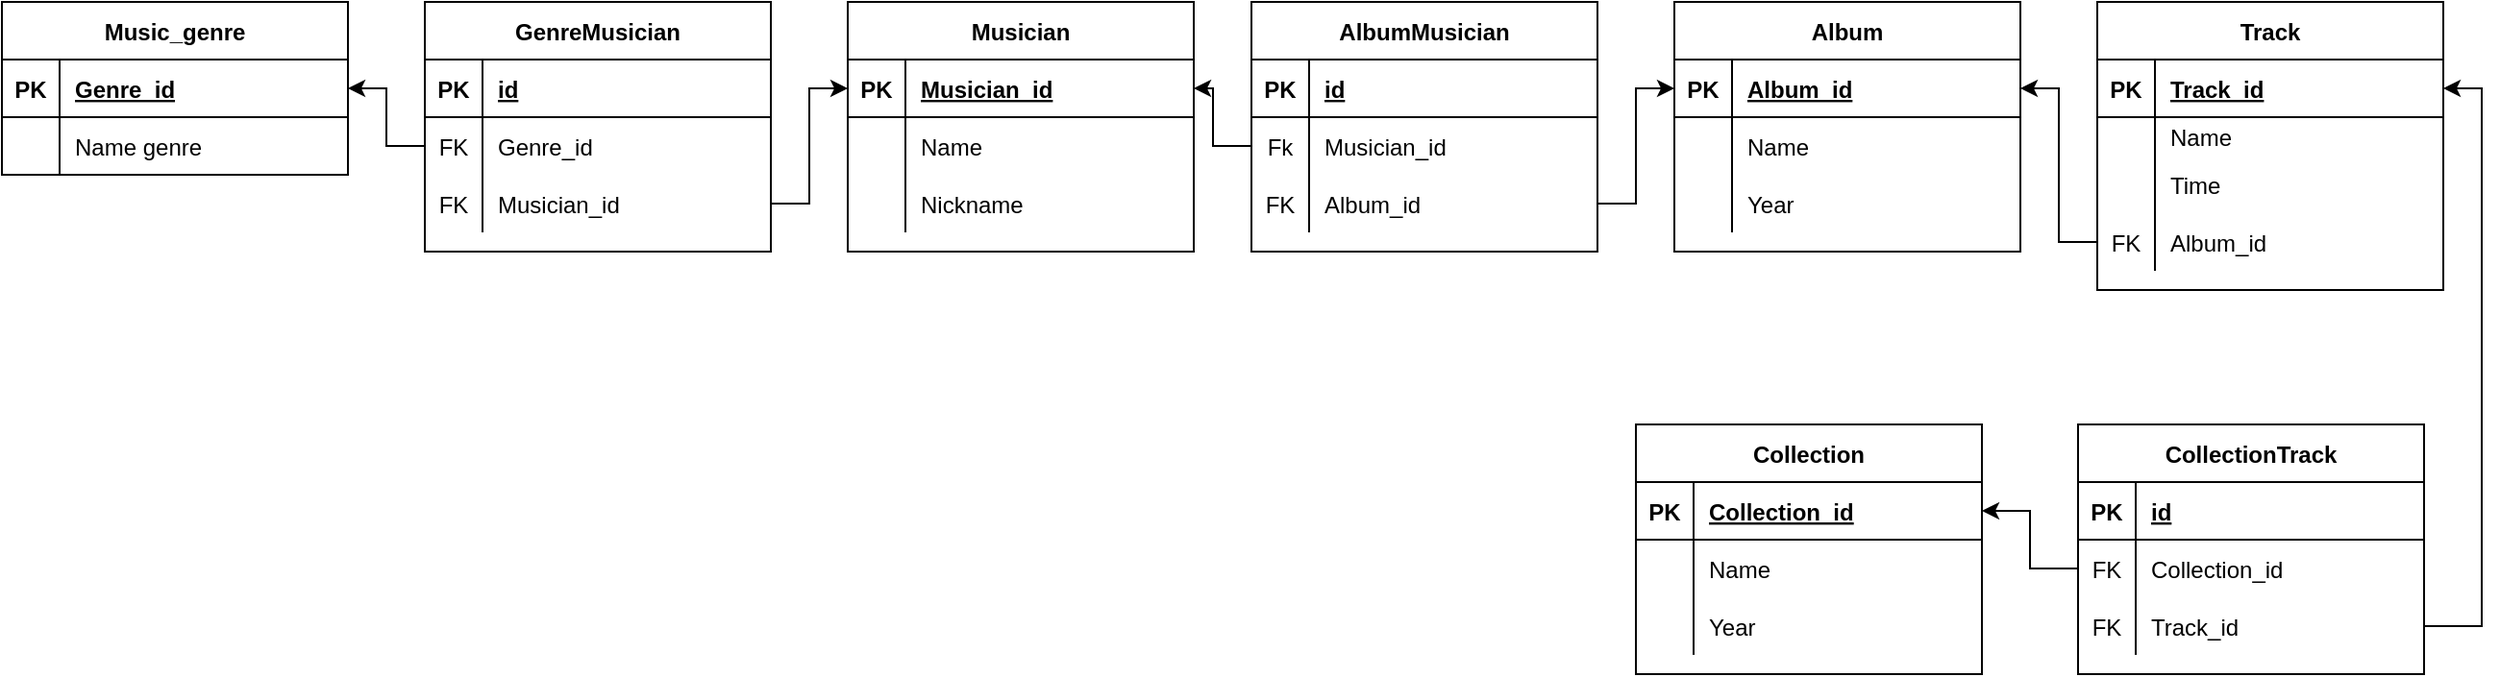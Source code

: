 <mxfile version="20.2.8" type="device"><diagram id="kmH6QyHKJ6m5orlsMi6f" name="Страница 1"><mxGraphModel dx="1422" dy="857" grid="1" gridSize="10" guides="1" tooltips="1" connect="1" arrows="1" fold="1" page="1" pageScale="1" pageWidth="1169" pageHeight="827" math="0" shadow="0"><root><mxCell id="0"/><mxCell id="1" parent="0"/><mxCell id="l6do0mngjF9NKOTUDgC1-1" value="Music_genre" style="shape=table;startSize=30;container=1;collapsible=1;childLayout=tableLayout;fixedRows=1;rowLines=0;fontStyle=1;align=center;resizeLast=1;" parent="1" vertex="1"><mxGeometry x="40" y="40" width="180" height="90" as="geometry"/></mxCell><mxCell id="l6do0mngjF9NKOTUDgC1-2" value="" style="shape=tableRow;horizontal=0;startSize=0;swimlaneHead=0;swimlaneBody=0;fillColor=none;collapsible=0;dropTarget=0;points=[[0,0.5],[1,0.5]];portConstraint=eastwest;top=0;left=0;right=0;bottom=1;" parent="l6do0mngjF9NKOTUDgC1-1" vertex="1"><mxGeometry y="30" width="180" height="30" as="geometry"/></mxCell><mxCell id="l6do0mngjF9NKOTUDgC1-3" value="PK" style="shape=partialRectangle;connectable=0;fillColor=none;top=0;left=0;bottom=0;right=0;fontStyle=1;overflow=hidden;" parent="l6do0mngjF9NKOTUDgC1-2" vertex="1"><mxGeometry width="30" height="30" as="geometry"><mxRectangle width="30" height="30" as="alternateBounds"/></mxGeometry></mxCell><mxCell id="l6do0mngjF9NKOTUDgC1-4" value="Genre_id" style="shape=partialRectangle;connectable=0;fillColor=none;top=0;left=0;bottom=0;right=0;align=left;spacingLeft=6;fontStyle=5;overflow=hidden;" parent="l6do0mngjF9NKOTUDgC1-2" vertex="1"><mxGeometry x="30" width="150" height="30" as="geometry"><mxRectangle width="150" height="30" as="alternateBounds"/></mxGeometry></mxCell><mxCell id="l6do0mngjF9NKOTUDgC1-5" value="" style="shape=tableRow;horizontal=0;startSize=0;swimlaneHead=0;swimlaneBody=0;fillColor=none;collapsible=0;dropTarget=0;points=[[0,0.5],[1,0.5]];portConstraint=eastwest;top=0;left=0;right=0;bottom=0;" parent="l6do0mngjF9NKOTUDgC1-1" vertex="1"><mxGeometry y="60" width="180" height="30" as="geometry"/></mxCell><mxCell id="l6do0mngjF9NKOTUDgC1-6" value="" style="shape=partialRectangle;connectable=0;fillColor=none;top=0;left=0;bottom=0;right=0;editable=1;overflow=hidden;" parent="l6do0mngjF9NKOTUDgC1-5" vertex="1"><mxGeometry width="30" height="30" as="geometry"><mxRectangle width="30" height="30" as="alternateBounds"/></mxGeometry></mxCell><mxCell id="l6do0mngjF9NKOTUDgC1-7" value="Name genre" style="shape=partialRectangle;connectable=0;fillColor=none;top=0;left=0;bottom=0;right=0;align=left;spacingLeft=6;overflow=hidden;" parent="l6do0mngjF9NKOTUDgC1-5" vertex="1"><mxGeometry x="30" width="150" height="30" as="geometry"><mxRectangle width="150" height="30" as="alternateBounds"/></mxGeometry></mxCell><mxCell id="l6do0mngjF9NKOTUDgC1-14" value="Musician" style="shape=table;startSize=30;container=1;collapsible=1;childLayout=tableLayout;fixedRows=1;rowLines=0;fontStyle=1;align=center;resizeLast=1;" parent="1" vertex="1"><mxGeometry x="480" y="40" width="180" height="130" as="geometry"/></mxCell><mxCell id="l6do0mngjF9NKOTUDgC1-15" value="" style="shape=tableRow;horizontal=0;startSize=0;swimlaneHead=0;swimlaneBody=0;fillColor=none;collapsible=0;dropTarget=0;points=[[0,0.5],[1,0.5]];portConstraint=eastwest;top=0;left=0;right=0;bottom=1;" parent="l6do0mngjF9NKOTUDgC1-14" vertex="1"><mxGeometry y="30" width="180" height="30" as="geometry"/></mxCell><mxCell id="l6do0mngjF9NKOTUDgC1-16" value="PK" style="shape=partialRectangle;connectable=0;fillColor=none;top=0;left=0;bottom=0;right=0;fontStyle=1;overflow=hidden;" parent="l6do0mngjF9NKOTUDgC1-15" vertex="1"><mxGeometry width="30" height="30" as="geometry"><mxRectangle width="30" height="30" as="alternateBounds"/></mxGeometry></mxCell><mxCell id="l6do0mngjF9NKOTUDgC1-17" value="Musician_id" style="shape=partialRectangle;connectable=0;fillColor=none;top=0;left=0;bottom=0;right=0;align=left;spacingLeft=6;fontStyle=5;overflow=hidden;" parent="l6do0mngjF9NKOTUDgC1-15" vertex="1"><mxGeometry x="30" width="150" height="30" as="geometry"><mxRectangle width="150" height="30" as="alternateBounds"/></mxGeometry></mxCell><mxCell id="l6do0mngjF9NKOTUDgC1-18" value="" style="shape=tableRow;horizontal=0;startSize=0;swimlaneHead=0;swimlaneBody=0;fillColor=none;collapsible=0;dropTarget=0;points=[[0,0.5],[1,0.5]];portConstraint=eastwest;top=0;left=0;right=0;bottom=0;" parent="l6do0mngjF9NKOTUDgC1-14" vertex="1"><mxGeometry y="60" width="180" height="30" as="geometry"/></mxCell><mxCell id="l6do0mngjF9NKOTUDgC1-19" value="" style="shape=partialRectangle;connectable=0;fillColor=none;top=0;left=0;bottom=0;right=0;editable=1;overflow=hidden;" parent="l6do0mngjF9NKOTUDgC1-18" vertex="1"><mxGeometry width="30" height="30" as="geometry"><mxRectangle width="30" height="30" as="alternateBounds"/></mxGeometry></mxCell><mxCell id="l6do0mngjF9NKOTUDgC1-20" value="Name" style="shape=partialRectangle;connectable=0;fillColor=none;top=0;left=0;bottom=0;right=0;align=left;spacingLeft=6;overflow=hidden;" parent="l6do0mngjF9NKOTUDgC1-18" vertex="1"><mxGeometry x="30" width="150" height="30" as="geometry"><mxRectangle width="150" height="30" as="alternateBounds"/></mxGeometry></mxCell><mxCell id="l6do0mngjF9NKOTUDgC1-21" value="" style="shape=tableRow;horizontal=0;startSize=0;swimlaneHead=0;swimlaneBody=0;fillColor=none;collapsible=0;dropTarget=0;points=[[0,0.5],[1,0.5]];portConstraint=eastwest;top=0;left=0;right=0;bottom=0;" parent="l6do0mngjF9NKOTUDgC1-14" vertex="1"><mxGeometry y="90" width="180" height="30" as="geometry"/></mxCell><mxCell id="l6do0mngjF9NKOTUDgC1-22" value="" style="shape=partialRectangle;connectable=0;fillColor=none;top=0;left=0;bottom=0;right=0;editable=1;overflow=hidden;" parent="l6do0mngjF9NKOTUDgC1-21" vertex="1"><mxGeometry width="30" height="30" as="geometry"><mxRectangle width="30" height="30" as="alternateBounds"/></mxGeometry></mxCell><mxCell id="l6do0mngjF9NKOTUDgC1-23" value="Nickname" style="shape=partialRectangle;connectable=0;fillColor=none;top=0;left=0;bottom=0;right=0;align=left;spacingLeft=6;overflow=hidden;" parent="l6do0mngjF9NKOTUDgC1-21" vertex="1"><mxGeometry x="30" width="150" height="30" as="geometry"><mxRectangle width="150" height="30" as="alternateBounds"/></mxGeometry></mxCell><mxCell id="l6do0mngjF9NKOTUDgC1-27" value="Album" style="shape=table;startSize=30;container=1;collapsible=1;childLayout=tableLayout;fixedRows=1;rowLines=0;fontStyle=1;align=center;resizeLast=1;" parent="1" vertex="1"><mxGeometry x="910" y="40" width="180" height="130" as="geometry"/></mxCell><mxCell id="l6do0mngjF9NKOTUDgC1-28" value="" style="shape=tableRow;horizontal=0;startSize=0;swimlaneHead=0;swimlaneBody=0;fillColor=none;collapsible=0;dropTarget=0;points=[[0,0.5],[1,0.5]];portConstraint=eastwest;top=0;left=0;right=0;bottom=1;" parent="l6do0mngjF9NKOTUDgC1-27" vertex="1"><mxGeometry y="30" width="180" height="30" as="geometry"/></mxCell><mxCell id="l6do0mngjF9NKOTUDgC1-29" value="PK" style="shape=partialRectangle;connectable=0;fillColor=none;top=0;left=0;bottom=0;right=0;fontStyle=1;overflow=hidden;" parent="l6do0mngjF9NKOTUDgC1-28" vertex="1"><mxGeometry width="30" height="30" as="geometry"><mxRectangle width="30" height="30" as="alternateBounds"/></mxGeometry></mxCell><mxCell id="l6do0mngjF9NKOTUDgC1-30" value="Album_id" style="shape=partialRectangle;connectable=0;fillColor=none;top=0;left=0;bottom=0;right=0;align=left;spacingLeft=6;fontStyle=5;overflow=hidden;" parent="l6do0mngjF9NKOTUDgC1-28" vertex="1"><mxGeometry x="30" width="150" height="30" as="geometry"><mxRectangle width="150" height="30" as="alternateBounds"/></mxGeometry></mxCell><mxCell id="l6do0mngjF9NKOTUDgC1-31" value="" style="shape=tableRow;horizontal=0;startSize=0;swimlaneHead=0;swimlaneBody=0;fillColor=none;collapsible=0;dropTarget=0;points=[[0,0.5],[1,0.5]];portConstraint=eastwest;top=0;left=0;right=0;bottom=0;" parent="l6do0mngjF9NKOTUDgC1-27" vertex="1"><mxGeometry y="60" width="180" height="30" as="geometry"/></mxCell><mxCell id="l6do0mngjF9NKOTUDgC1-32" value="" style="shape=partialRectangle;connectable=0;fillColor=none;top=0;left=0;bottom=0;right=0;editable=1;overflow=hidden;" parent="l6do0mngjF9NKOTUDgC1-31" vertex="1"><mxGeometry width="30" height="30" as="geometry"><mxRectangle width="30" height="30" as="alternateBounds"/></mxGeometry></mxCell><mxCell id="l6do0mngjF9NKOTUDgC1-33" value="Name" style="shape=partialRectangle;connectable=0;fillColor=none;top=0;left=0;bottom=0;right=0;align=left;spacingLeft=6;overflow=hidden;" parent="l6do0mngjF9NKOTUDgC1-31" vertex="1"><mxGeometry x="30" width="150" height="30" as="geometry"><mxRectangle width="150" height="30" as="alternateBounds"/></mxGeometry></mxCell><mxCell id="l6do0mngjF9NKOTUDgC1-34" value="" style="shape=tableRow;horizontal=0;startSize=0;swimlaneHead=0;swimlaneBody=0;fillColor=none;collapsible=0;dropTarget=0;points=[[0,0.5],[1,0.5]];portConstraint=eastwest;top=0;left=0;right=0;bottom=0;" parent="l6do0mngjF9NKOTUDgC1-27" vertex="1"><mxGeometry y="90" width="180" height="30" as="geometry"/></mxCell><mxCell id="l6do0mngjF9NKOTUDgC1-35" value="" style="shape=partialRectangle;connectable=0;fillColor=none;top=0;left=0;bottom=0;right=0;editable=1;overflow=hidden;" parent="l6do0mngjF9NKOTUDgC1-34" vertex="1"><mxGeometry width="30" height="30" as="geometry"><mxRectangle width="30" height="30" as="alternateBounds"/></mxGeometry></mxCell><mxCell id="l6do0mngjF9NKOTUDgC1-36" value="Year" style="shape=partialRectangle;connectable=0;fillColor=none;top=0;left=0;bottom=0;right=0;align=left;spacingLeft=6;overflow=hidden;" parent="l6do0mngjF9NKOTUDgC1-34" vertex="1"><mxGeometry x="30" width="150" height="30" as="geometry"><mxRectangle width="150" height="30" as="alternateBounds"/></mxGeometry></mxCell><mxCell id="l6do0mngjF9NKOTUDgC1-40" value="Track" style="shape=table;startSize=30;container=1;collapsible=1;childLayout=tableLayout;fixedRows=1;rowLines=0;fontStyle=1;align=center;resizeLast=1;" parent="1" vertex="1"><mxGeometry x="1130" y="40" width="180" height="150" as="geometry"/></mxCell><mxCell id="l6do0mngjF9NKOTUDgC1-41" value="" style="shape=tableRow;horizontal=0;startSize=0;swimlaneHead=0;swimlaneBody=0;fillColor=none;collapsible=0;dropTarget=0;points=[[0,0.5],[1,0.5]];portConstraint=eastwest;top=0;left=0;right=0;bottom=1;" parent="l6do0mngjF9NKOTUDgC1-40" vertex="1"><mxGeometry y="30" width="180" height="30" as="geometry"/></mxCell><mxCell id="l6do0mngjF9NKOTUDgC1-42" value="PK" style="shape=partialRectangle;connectable=0;fillColor=none;top=0;left=0;bottom=0;right=0;fontStyle=1;overflow=hidden;" parent="l6do0mngjF9NKOTUDgC1-41" vertex="1"><mxGeometry width="30" height="30" as="geometry"><mxRectangle width="30" height="30" as="alternateBounds"/></mxGeometry></mxCell><mxCell id="l6do0mngjF9NKOTUDgC1-43" value="Track_id" style="shape=partialRectangle;connectable=0;fillColor=none;top=0;left=0;bottom=0;right=0;align=left;spacingLeft=6;fontStyle=5;overflow=hidden;" parent="l6do0mngjF9NKOTUDgC1-41" vertex="1"><mxGeometry x="30" width="150" height="30" as="geometry"><mxRectangle width="150" height="30" as="alternateBounds"/></mxGeometry></mxCell><mxCell id="l6do0mngjF9NKOTUDgC1-44" value="" style="shape=tableRow;horizontal=0;startSize=0;swimlaneHead=0;swimlaneBody=0;fillColor=none;collapsible=0;dropTarget=0;points=[[0,0.5],[1,0.5]];portConstraint=eastwest;top=0;left=0;right=0;bottom=0;" parent="l6do0mngjF9NKOTUDgC1-40" vertex="1"><mxGeometry y="60" width="180" height="20" as="geometry"/></mxCell><mxCell id="l6do0mngjF9NKOTUDgC1-45" value="" style="shape=partialRectangle;connectable=0;fillColor=none;top=0;left=0;bottom=0;right=0;editable=1;overflow=hidden;" parent="l6do0mngjF9NKOTUDgC1-44" vertex="1"><mxGeometry width="30" height="20" as="geometry"><mxRectangle width="30" height="20" as="alternateBounds"/></mxGeometry></mxCell><mxCell id="l6do0mngjF9NKOTUDgC1-46" value="Name" style="shape=partialRectangle;connectable=0;fillColor=none;top=0;left=0;bottom=0;right=0;align=left;spacingLeft=6;overflow=hidden;" parent="l6do0mngjF9NKOTUDgC1-44" vertex="1"><mxGeometry x="30" width="150" height="20" as="geometry"><mxRectangle width="150" height="20" as="alternateBounds"/></mxGeometry></mxCell><mxCell id="l6do0mngjF9NKOTUDgC1-47" value="" style="shape=tableRow;horizontal=0;startSize=0;swimlaneHead=0;swimlaneBody=0;fillColor=none;collapsible=0;dropTarget=0;points=[[0,0.5],[1,0.5]];portConstraint=eastwest;top=0;left=0;right=0;bottom=0;" parent="l6do0mngjF9NKOTUDgC1-40" vertex="1"><mxGeometry y="80" width="180" height="30" as="geometry"/></mxCell><mxCell id="l6do0mngjF9NKOTUDgC1-48" value="" style="shape=partialRectangle;connectable=0;fillColor=none;top=0;left=0;bottom=0;right=0;editable=1;overflow=hidden;" parent="l6do0mngjF9NKOTUDgC1-47" vertex="1"><mxGeometry width="30" height="30" as="geometry"><mxRectangle width="30" height="30" as="alternateBounds"/></mxGeometry></mxCell><mxCell id="l6do0mngjF9NKOTUDgC1-49" value="Time" style="shape=partialRectangle;connectable=0;fillColor=none;top=0;left=0;bottom=0;right=0;align=left;spacingLeft=6;overflow=hidden;" parent="l6do0mngjF9NKOTUDgC1-47" vertex="1"><mxGeometry x="30" width="150" height="30" as="geometry"><mxRectangle width="150" height="30" as="alternateBounds"/></mxGeometry></mxCell><mxCell id="l6do0mngjF9NKOTUDgC1-50" value="" style="shape=tableRow;horizontal=0;startSize=0;swimlaneHead=0;swimlaneBody=0;fillColor=none;collapsible=0;dropTarget=0;points=[[0,0.5],[1,0.5]];portConstraint=eastwest;top=0;left=0;right=0;bottom=0;" parent="l6do0mngjF9NKOTUDgC1-40" vertex="1"><mxGeometry y="110" width="180" height="30" as="geometry"/></mxCell><mxCell id="l6do0mngjF9NKOTUDgC1-51" value="FK" style="shape=partialRectangle;connectable=0;fillColor=none;top=0;left=0;bottom=0;right=0;editable=1;overflow=hidden;" parent="l6do0mngjF9NKOTUDgC1-50" vertex="1"><mxGeometry width="30" height="30" as="geometry"><mxRectangle width="30" height="30" as="alternateBounds"/></mxGeometry></mxCell><mxCell id="l6do0mngjF9NKOTUDgC1-52" value="Album_id" style="shape=partialRectangle;connectable=0;fillColor=none;top=0;left=0;bottom=0;right=0;align=left;spacingLeft=6;overflow=hidden;" parent="l6do0mngjF9NKOTUDgC1-50" vertex="1"><mxGeometry x="30" width="150" height="30" as="geometry"><mxRectangle width="150" height="30" as="alternateBounds"/></mxGeometry></mxCell><mxCell id="jeXhBp31Ytr3sKUXGtk1-38" style="edgeStyle=orthogonalEdgeStyle;rounded=0;orthogonalLoop=1;jettySize=auto;html=1;entryX=1;entryY=0.5;entryDx=0;entryDy=0;" edge="1" parent="1" source="l6do0mngjF9NKOTUDgC1-50" target="l6do0mngjF9NKOTUDgC1-28"><mxGeometry relative="1" as="geometry"/></mxCell><mxCell id="jeXhBp31Ytr3sKUXGtk1-39" value="Collection" style="shape=table;startSize=30;container=1;collapsible=1;childLayout=tableLayout;fixedRows=1;rowLines=0;fontStyle=1;align=center;resizeLast=1;" vertex="1" parent="1"><mxGeometry x="890" y="260" width="180" height="130" as="geometry"/></mxCell><mxCell id="jeXhBp31Ytr3sKUXGtk1-40" value="" style="shape=tableRow;horizontal=0;startSize=0;swimlaneHead=0;swimlaneBody=0;fillColor=none;collapsible=0;dropTarget=0;points=[[0,0.5],[1,0.5]];portConstraint=eastwest;top=0;left=0;right=0;bottom=1;" vertex="1" parent="jeXhBp31Ytr3sKUXGtk1-39"><mxGeometry y="30" width="180" height="30" as="geometry"/></mxCell><mxCell id="jeXhBp31Ytr3sKUXGtk1-41" value="PK" style="shape=partialRectangle;connectable=0;fillColor=none;top=0;left=0;bottom=0;right=0;fontStyle=1;overflow=hidden;" vertex="1" parent="jeXhBp31Ytr3sKUXGtk1-40"><mxGeometry width="30" height="30" as="geometry"><mxRectangle width="30" height="30" as="alternateBounds"/></mxGeometry></mxCell><mxCell id="jeXhBp31Ytr3sKUXGtk1-42" value="Collection_id" style="shape=partialRectangle;connectable=0;fillColor=none;top=0;left=0;bottom=0;right=0;align=left;spacingLeft=6;fontStyle=5;overflow=hidden;" vertex="1" parent="jeXhBp31Ytr3sKUXGtk1-40"><mxGeometry x="30" width="150" height="30" as="geometry"><mxRectangle width="150" height="30" as="alternateBounds"/></mxGeometry></mxCell><mxCell id="jeXhBp31Ytr3sKUXGtk1-43" value="" style="shape=tableRow;horizontal=0;startSize=0;swimlaneHead=0;swimlaneBody=0;fillColor=none;collapsible=0;dropTarget=0;points=[[0,0.5],[1,0.5]];portConstraint=eastwest;top=0;left=0;right=0;bottom=0;" vertex="1" parent="jeXhBp31Ytr3sKUXGtk1-39"><mxGeometry y="60" width="180" height="30" as="geometry"/></mxCell><mxCell id="jeXhBp31Ytr3sKUXGtk1-44" value="" style="shape=partialRectangle;connectable=0;fillColor=none;top=0;left=0;bottom=0;right=0;editable=1;overflow=hidden;" vertex="1" parent="jeXhBp31Ytr3sKUXGtk1-43"><mxGeometry width="30" height="30" as="geometry"><mxRectangle width="30" height="30" as="alternateBounds"/></mxGeometry></mxCell><mxCell id="jeXhBp31Ytr3sKUXGtk1-45" value="Name" style="shape=partialRectangle;connectable=0;fillColor=none;top=0;left=0;bottom=0;right=0;align=left;spacingLeft=6;overflow=hidden;" vertex="1" parent="jeXhBp31Ytr3sKUXGtk1-43"><mxGeometry x="30" width="150" height="30" as="geometry"><mxRectangle width="150" height="30" as="alternateBounds"/></mxGeometry></mxCell><mxCell id="jeXhBp31Ytr3sKUXGtk1-46" value="" style="shape=tableRow;horizontal=0;startSize=0;swimlaneHead=0;swimlaneBody=0;fillColor=none;collapsible=0;dropTarget=0;points=[[0,0.5],[1,0.5]];portConstraint=eastwest;top=0;left=0;right=0;bottom=0;" vertex="1" parent="jeXhBp31Ytr3sKUXGtk1-39"><mxGeometry y="90" width="180" height="30" as="geometry"/></mxCell><mxCell id="jeXhBp31Ytr3sKUXGtk1-47" value="" style="shape=partialRectangle;connectable=0;fillColor=none;top=0;left=0;bottom=0;right=0;editable=1;overflow=hidden;" vertex="1" parent="jeXhBp31Ytr3sKUXGtk1-46"><mxGeometry width="30" height="30" as="geometry"><mxRectangle width="30" height="30" as="alternateBounds"/></mxGeometry></mxCell><mxCell id="jeXhBp31Ytr3sKUXGtk1-48" value="Year" style="shape=partialRectangle;connectable=0;fillColor=none;top=0;left=0;bottom=0;right=0;align=left;spacingLeft=6;overflow=hidden;" vertex="1" parent="jeXhBp31Ytr3sKUXGtk1-46"><mxGeometry x="30" width="150" height="30" as="geometry"><mxRectangle width="150" height="30" as="alternateBounds"/></mxGeometry></mxCell><mxCell id="jeXhBp31Ytr3sKUXGtk1-52" value="GenreMusician" style="shape=table;startSize=30;container=1;collapsible=1;childLayout=tableLayout;fixedRows=1;rowLines=0;fontStyle=1;align=center;resizeLast=1;" vertex="1" parent="1"><mxGeometry x="260" y="40" width="180" height="130" as="geometry"/></mxCell><mxCell id="jeXhBp31Ytr3sKUXGtk1-53" value="" style="shape=tableRow;horizontal=0;startSize=0;swimlaneHead=0;swimlaneBody=0;fillColor=none;collapsible=0;dropTarget=0;points=[[0,0.5],[1,0.5]];portConstraint=eastwest;top=0;left=0;right=0;bottom=1;" vertex="1" parent="jeXhBp31Ytr3sKUXGtk1-52"><mxGeometry y="30" width="180" height="30" as="geometry"/></mxCell><mxCell id="jeXhBp31Ytr3sKUXGtk1-54" value="PK" style="shape=partialRectangle;connectable=0;fillColor=none;top=0;left=0;bottom=0;right=0;fontStyle=1;overflow=hidden;" vertex="1" parent="jeXhBp31Ytr3sKUXGtk1-53"><mxGeometry width="30" height="30" as="geometry"><mxRectangle width="30" height="30" as="alternateBounds"/></mxGeometry></mxCell><mxCell id="jeXhBp31Ytr3sKUXGtk1-55" value="id" style="shape=partialRectangle;connectable=0;fillColor=none;top=0;left=0;bottom=0;right=0;align=left;spacingLeft=6;fontStyle=5;overflow=hidden;" vertex="1" parent="jeXhBp31Ytr3sKUXGtk1-53"><mxGeometry x="30" width="150" height="30" as="geometry"><mxRectangle width="150" height="30" as="alternateBounds"/></mxGeometry></mxCell><mxCell id="jeXhBp31Ytr3sKUXGtk1-56" value="" style="shape=tableRow;horizontal=0;startSize=0;swimlaneHead=0;swimlaneBody=0;fillColor=none;collapsible=0;dropTarget=0;points=[[0,0.5],[1,0.5]];portConstraint=eastwest;top=0;left=0;right=0;bottom=0;" vertex="1" parent="jeXhBp31Ytr3sKUXGtk1-52"><mxGeometry y="60" width="180" height="30" as="geometry"/></mxCell><mxCell id="jeXhBp31Ytr3sKUXGtk1-57" value="FK" style="shape=partialRectangle;connectable=0;fillColor=none;top=0;left=0;bottom=0;right=0;editable=1;overflow=hidden;" vertex="1" parent="jeXhBp31Ytr3sKUXGtk1-56"><mxGeometry width="30" height="30" as="geometry"><mxRectangle width="30" height="30" as="alternateBounds"/></mxGeometry></mxCell><mxCell id="jeXhBp31Ytr3sKUXGtk1-58" value="Genre_id" style="shape=partialRectangle;connectable=0;fillColor=none;top=0;left=0;bottom=0;right=0;align=left;spacingLeft=6;overflow=hidden;" vertex="1" parent="jeXhBp31Ytr3sKUXGtk1-56"><mxGeometry x="30" width="150" height="30" as="geometry"><mxRectangle width="150" height="30" as="alternateBounds"/></mxGeometry></mxCell><mxCell id="jeXhBp31Ytr3sKUXGtk1-59" value="" style="shape=tableRow;horizontal=0;startSize=0;swimlaneHead=0;swimlaneBody=0;fillColor=none;collapsible=0;dropTarget=0;points=[[0,0.5],[1,0.5]];portConstraint=eastwest;top=0;left=0;right=0;bottom=0;" vertex="1" parent="jeXhBp31Ytr3sKUXGtk1-52"><mxGeometry y="90" width="180" height="30" as="geometry"/></mxCell><mxCell id="jeXhBp31Ytr3sKUXGtk1-60" value="FK" style="shape=partialRectangle;connectable=0;fillColor=none;top=0;left=0;bottom=0;right=0;editable=1;overflow=hidden;" vertex="1" parent="jeXhBp31Ytr3sKUXGtk1-59"><mxGeometry width="30" height="30" as="geometry"><mxRectangle width="30" height="30" as="alternateBounds"/></mxGeometry></mxCell><mxCell id="jeXhBp31Ytr3sKUXGtk1-61" value="Musician_id" style="shape=partialRectangle;connectable=0;fillColor=none;top=0;left=0;bottom=0;right=0;align=left;spacingLeft=6;overflow=hidden;" vertex="1" parent="jeXhBp31Ytr3sKUXGtk1-59"><mxGeometry x="30" width="150" height="30" as="geometry"><mxRectangle width="150" height="30" as="alternateBounds"/></mxGeometry></mxCell><mxCell id="jeXhBp31Ytr3sKUXGtk1-65" style="edgeStyle=orthogonalEdgeStyle;rounded=0;orthogonalLoop=1;jettySize=auto;html=1;entryX=1;entryY=0.5;entryDx=0;entryDy=0;" edge="1" parent="1" source="jeXhBp31Ytr3sKUXGtk1-56" target="l6do0mngjF9NKOTUDgC1-2"><mxGeometry relative="1" as="geometry"/></mxCell><mxCell id="jeXhBp31Ytr3sKUXGtk1-66" style="edgeStyle=orthogonalEdgeStyle;rounded=0;orthogonalLoop=1;jettySize=auto;html=1;entryX=0;entryY=0.5;entryDx=0;entryDy=0;" edge="1" parent="1" source="jeXhBp31Ytr3sKUXGtk1-59" target="l6do0mngjF9NKOTUDgC1-15"><mxGeometry relative="1" as="geometry"/></mxCell><mxCell id="jeXhBp31Ytr3sKUXGtk1-67" value="AlbumMusician" style="shape=table;startSize=30;container=1;collapsible=1;childLayout=tableLayout;fixedRows=1;rowLines=0;fontStyle=1;align=center;resizeLast=1;" vertex="1" parent="1"><mxGeometry x="690" y="40" width="180" height="130" as="geometry"/></mxCell><mxCell id="jeXhBp31Ytr3sKUXGtk1-68" value="" style="shape=tableRow;horizontal=0;startSize=0;swimlaneHead=0;swimlaneBody=0;fillColor=none;collapsible=0;dropTarget=0;points=[[0,0.5],[1,0.5]];portConstraint=eastwest;top=0;left=0;right=0;bottom=1;" vertex="1" parent="jeXhBp31Ytr3sKUXGtk1-67"><mxGeometry y="30" width="180" height="30" as="geometry"/></mxCell><mxCell id="jeXhBp31Ytr3sKUXGtk1-69" value="PK" style="shape=partialRectangle;connectable=0;fillColor=none;top=0;left=0;bottom=0;right=0;fontStyle=1;overflow=hidden;" vertex="1" parent="jeXhBp31Ytr3sKUXGtk1-68"><mxGeometry width="30" height="30" as="geometry"><mxRectangle width="30" height="30" as="alternateBounds"/></mxGeometry></mxCell><mxCell id="jeXhBp31Ytr3sKUXGtk1-70" value="id" style="shape=partialRectangle;connectable=0;fillColor=none;top=0;left=0;bottom=0;right=0;align=left;spacingLeft=6;fontStyle=5;overflow=hidden;" vertex="1" parent="jeXhBp31Ytr3sKUXGtk1-68"><mxGeometry x="30" width="150" height="30" as="geometry"><mxRectangle width="150" height="30" as="alternateBounds"/></mxGeometry></mxCell><mxCell id="jeXhBp31Ytr3sKUXGtk1-71" value="" style="shape=tableRow;horizontal=0;startSize=0;swimlaneHead=0;swimlaneBody=0;fillColor=none;collapsible=0;dropTarget=0;points=[[0,0.5],[1,0.5]];portConstraint=eastwest;top=0;left=0;right=0;bottom=0;" vertex="1" parent="jeXhBp31Ytr3sKUXGtk1-67"><mxGeometry y="60" width="180" height="30" as="geometry"/></mxCell><mxCell id="jeXhBp31Ytr3sKUXGtk1-72" value="Fk" style="shape=partialRectangle;connectable=0;fillColor=none;top=0;left=0;bottom=0;right=0;editable=1;overflow=hidden;" vertex="1" parent="jeXhBp31Ytr3sKUXGtk1-71"><mxGeometry width="30" height="30" as="geometry"><mxRectangle width="30" height="30" as="alternateBounds"/></mxGeometry></mxCell><mxCell id="jeXhBp31Ytr3sKUXGtk1-73" value="Musician_id" style="shape=partialRectangle;connectable=0;fillColor=none;top=0;left=0;bottom=0;right=0;align=left;spacingLeft=6;overflow=hidden;" vertex="1" parent="jeXhBp31Ytr3sKUXGtk1-71"><mxGeometry x="30" width="150" height="30" as="geometry"><mxRectangle width="150" height="30" as="alternateBounds"/></mxGeometry></mxCell><mxCell id="jeXhBp31Ytr3sKUXGtk1-74" value="" style="shape=tableRow;horizontal=0;startSize=0;swimlaneHead=0;swimlaneBody=0;fillColor=none;collapsible=0;dropTarget=0;points=[[0,0.5],[1,0.5]];portConstraint=eastwest;top=0;left=0;right=0;bottom=0;" vertex="1" parent="jeXhBp31Ytr3sKUXGtk1-67"><mxGeometry y="90" width="180" height="30" as="geometry"/></mxCell><mxCell id="jeXhBp31Ytr3sKUXGtk1-75" value="FK" style="shape=partialRectangle;connectable=0;fillColor=none;top=0;left=0;bottom=0;right=0;editable=1;overflow=hidden;" vertex="1" parent="jeXhBp31Ytr3sKUXGtk1-74"><mxGeometry width="30" height="30" as="geometry"><mxRectangle width="30" height="30" as="alternateBounds"/></mxGeometry></mxCell><mxCell id="jeXhBp31Ytr3sKUXGtk1-76" value="Album_id" style="shape=partialRectangle;connectable=0;fillColor=none;top=0;left=0;bottom=0;right=0;align=left;spacingLeft=6;overflow=hidden;" vertex="1" parent="jeXhBp31Ytr3sKUXGtk1-74"><mxGeometry x="30" width="150" height="30" as="geometry"><mxRectangle width="150" height="30" as="alternateBounds"/></mxGeometry></mxCell><mxCell id="jeXhBp31Ytr3sKUXGtk1-80" style="edgeStyle=orthogonalEdgeStyle;rounded=0;orthogonalLoop=1;jettySize=auto;html=1;entryX=1;entryY=0.5;entryDx=0;entryDy=0;" edge="1" parent="1" source="jeXhBp31Ytr3sKUXGtk1-71" target="l6do0mngjF9NKOTUDgC1-15"><mxGeometry relative="1" as="geometry"/></mxCell><mxCell id="jeXhBp31Ytr3sKUXGtk1-81" style="edgeStyle=orthogonalEdgeStyle;rounded=0;orthogonalLoop=1;jettySize=auto;html=1;" edge="1" parent="1" source="jeXhBp31Ytr3sKUXGtk1-74" target="l6do0mngjF9NKOTUDgC1-28"><mxGeometry relative="1" as="geometry"/></mxCell><mxCell id="jeXhBp31Ytr3sKUXGtk1-82" value="CollectionTrack" style="shape=table;startSize=30;container=1;collapsible=1;childLayout=tableLayout;fixedRows=1;rowLines=0;fontStyle=1;align=center;resizeLast=1;" vertex="1" parent="1"><mxGeometry x="1120" y="260" width="180" height="130" as="geometry"/></mxCell><mxCell id="jeXhBp31Ytr3sKUXGtk1-83" value="" style="shape=tableRow;horizontal=0;startSize=0;swimlaneHead=0;swimlaneBody=0;fillColor=none;collapsible=0;dropTarget=0;points=[[0,0.5],[1,0.5]];portConstraint=eastwest;top=0;left=0;right=0;bottom=1;" vertex="1" parent="jeXhBp31Ytr3sKUXGtk1-82"><mxGeometry y="30" width="180" height="30" as="geometry"/></mxCell><mxCell id="jeXhBp31Ytr3sKUXGtk1-84" value="PK" style="shape=partialRectangle;connectable=0;fillColor=none;top=0;left=0;bottom=0;right=0;fontStyle=1;overflow=hidden;" vertex="1" parent="jeXhBp31Ytr3sKUXGtk1-83"><mxGeometry width="30" height="30" as="geometry"><mxRectangle width="30" height="30" as="alternateBounds"/></mxGeometry></mxCell><mxCell id="jeXhBp31Ytr3sKUXGtk1-85" value="id" style="shape=partialRectangle;connectable=0;fillColor=none;top=0;left=0;bottom=0;right=0;align=left;spacingLeft=6;fontStyle=5;overflow=hidden;" vertex="1" parent="jeXhBp31Ytr3sKUXGtk1-83"><mxGeometry x="30" width="150" height="30" as="geometry"><mxRectangle width="150" height="30" as="alternateBounds"/></mxGeometry></mxCell><mxCell id="jeXhBp31Ytr3sKUXGtk1-86" value="" style="shape=tableRow;horizontal=0;startSize=0;swimlaneHead=0;swimlaneBody=0;fillColor=none;collapsible=0;dropTarget=0;points=[[0,0.5],[1,0.5]];portConstraint=eastwest;top=0;left=0;right=0;bottom=0;" vertex="1" parent="jeXhBp31Ytr3sKUXGtk1-82"><mxGeometry y="60" width="180" height="30" as="geometry"/></mxCell><mxCell id="jeXhBp31Ytr3sKUXGtk1-87" value="FK" style="shape=partialRectangle;connectable=0;fillColor=none;top=0;left=0;bottom=0;right=0;editable=1;overflow=hidden;" vertex="1" parent="jeXhBp31Ytr3sKUXGtk1-86"><mxGeometry width="30" height="30" as="geometry"><mxRectangle width="30" height="30" as="alternateBounds"/></mxGeometry></mxCell><mxCell id="jeXhBp31Ytr3sKUXGtk1-88" value="Collection_id" style="shape=partialRectangle;connectable=0;fillColor=none;top=0;left=0;bottom=0;right=0;align=left;spacingLeft=6;overflow=hidden;" vertex="1" parent="jeXhBp31Ytr3sKUXGtk1-86"><mxGeometry x="30" width="150" height="30" as="geometry"><mxRectangle width="150" height="30" as="alternateBounds"/></mxGeometry></mxCell><mxCell id="jeXhBp31Ytr3sKUXGtk1-89" value="" style="shape=tableRow;horizontal=0;startSize=0;swimlaneHead=0;swimlaneBody=0;fillColor=none;collapsible=0;dropTarget=0;points=[[0,0.5],[1,0.5]];portConstraint=eastwest;top=0;left=0;right=0;bottom=0;" vertex="1" parent="jeXhBp31Ytr3sKUXGtk1-82"><mxGeometry y="90" width="180" height="30" as="geometry"/></mxCell><mxCell id="jeXhBp31Ytr3sKUXGtk1-90" value="FK" style="shape=partialRectangle;connectable=0;fillColor=none;top=0;left=0;bottom=0;right=0;editable=1;overflow=hidden;" vertex="1" parent="jeXhBp31Ytr3sKUXGtk1-89"><mxGeometry width="30" height="30" as="geometry"><mxRectangle width="30" height="30" as="alternateBounds"/></mxGeometry></mxCell><mxCell id="jeXhBp31Ytr3sKUXGtk1-91" value="Track_id" style="shape=partialRectangle;connectable=0;fillColor=none;top=0;left=0;bottom=0;right=0;align=left;spacingLeft=6;overflow=hidden;" vertex="1" parent="jeXhBp31Ytr3sKUXGtk1-89"><mxGeometry x="30" width="150" height="30" as="geometry"><mxRectangle width="150" height="30" as="alternateBounds"/></mxGeometry></mxCell><mxCell id="jeXhBp31Ytr3sKUXGtk1-95" style="edgeStyle=orthogonalEdgeStyle;rounded=0;orthogonalLoop=1;jettySize=auto;html=1;entryX=1;entryY=0.5;entryDx=0;entryDy=0;" edge="1" parent="1" source="jeXhBp31Ytr3sKUXGtk1-86" target="jeXhBp31Ytr3sKUXGtk1-40"><mxGeometry relative="1" as="geometry"/></mxCell><mxCell id="jeXhBp31Ytr3sKUXGtk1-98" style="edgeStyle=orthogonalEdgeStyle;rounded=0;orthogonalLoop=1;jettySize=auto;html=1;entryX=1;entryY=0.5;entryDx=0;entryDy=0;" edge="1" parent="1" source="jeXhBp31Ytr3sKUXGtk1-89" target="l6do0mngjF9NKOTUDgC1-41"><mxGeometry relative="1" as="geometry"/></mxCell></root></mxGraphModel></diagram></mxfile>